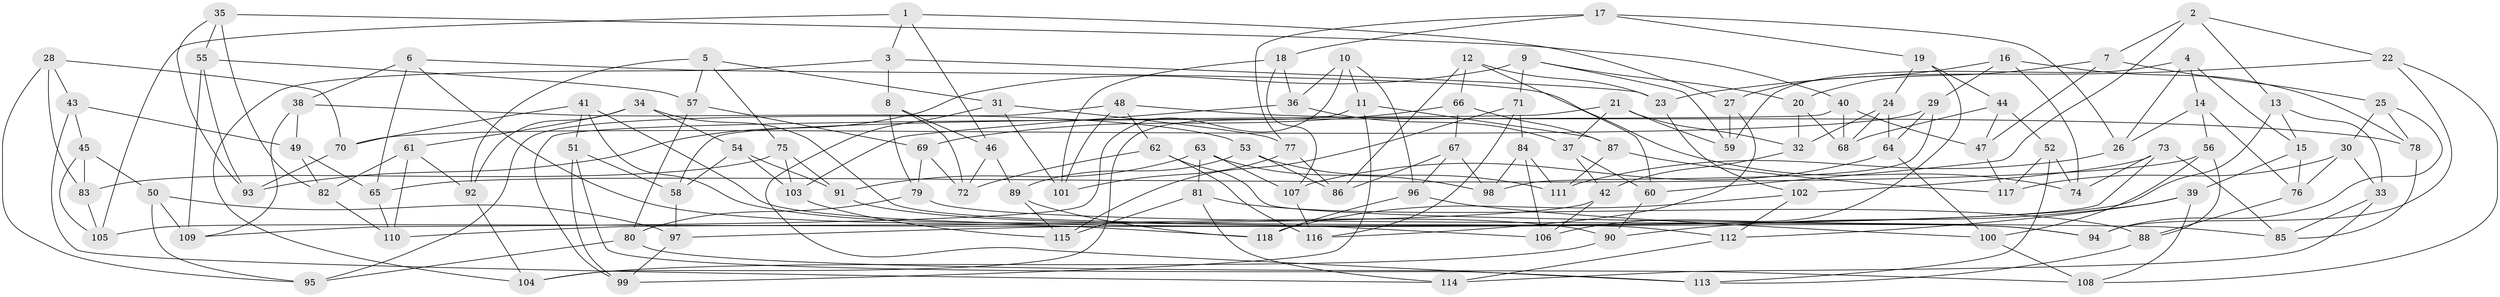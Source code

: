 // Generated by graph-tools (version 1.1) at 2025/02/03/09/25 03:02:54]
// undirected, 118 vertices, 236 edges
graph export_dot {
graph [start="1"]
  node [color=gray90,style=filled];
  1;
  2;
  3;
  4;
  5;
  6;
  7;
  8;
  9;
  10;
  11;
  12;
  13;
  14;
  15;
  16;
  17;
  18;
  19;
  20;
  21;
  22;
  23;
  24;
  25;
  26;
  27;
  28;
  29;
  30;
  31;
  32;
  33;
  34;
  35;
  36;
  37;
  38;
  39;
  40;
  41;
  42;
  43;
  44;
  45;
  46;
  47;
  48;
  49;
  50;
  51;
  52;
  53;
  54;
  55;
  56;
  57;
  58;
  59;
  60;
  61;
  62;
  63;
  64;
  65;
  66;
  67;
  68;
  69;
  70;
  71;
  72;
  73;
  74;
  75;
  76;
  77;
  78;
  79;
  80;
  81;
  82;
  83;
  84;
  85;
  86;
  87;
  88;
  89;
  90;
  91;
  92;
  93;
  94;
  95;
  96;
  97;
  98;
  99;
  100;
  101;
  102;
  103;
  104;
  105;
  106;
  107;
  108;
  109;
  110;
  111;
  112;
  113;
  114;
  115;
  116;
  117;
  118;
  1 -- 3;
  1 -- 27;
  1 -- 105;
  1 -- 46;
  2 -- 22;
  2 -- 13;
  2 -- 7;
  2 -- 60;
  3 -- 8;
  3 -- 104;
  3 -- 23;
  4 -- 59;
  4 -- 26;
  4 -- 14;
  4 -- 15;
  5 -- 31;
  5 -- 57;
  5 -- 75;
  5 -- 92;
  6 -- 38;
  6 -- 118;
  6 -- 65;
  6 -- 74;
  7 -- 25;
  7 -- 47;
  7 -- 20;
  8 -- 72;
  8 -- 79;
  8 -- 46;
  9 -- 71;
  9 -- 93;
  9 -- 20;
  9 -- 59;
  10 -- 36;
  10 -- 96;
  10 -- 109;
  10 -- 11;
  11 -- 87;
  11 -- 104;
  11 -- 99;
  12 -- 66;
  12 -- 86;
  12 -- 60;
  12 -- 23;
  13 -- 33;
  13 -- 15;
  13 -- 97;
  14 -- 56;
  14 -- 76;
  14 -- 26;
  15 -- 39;
  15 -- 76;
  16 -- 74;
  16 -- 29;
  16 -- 27;
  16 -- 78;
  17 -- 77;
  17 -- 26;
  17 -- 19;
  17 -- 18;
  18 -- 36;
  18 -- 107;
  18 -- 101;
  19 -- 24;
  19 -- 106;
  19 -- 44;
  20 -- 68;
  20 -- 32;
  21 -- 59;
  21 -- 58;
  21 -- 32;
  21 -- 37;
  22 -- 94;
  22 -- 108;
  22 -- 23;
  23 -- 102;
  24 -- 64;
  24 -- 68;
  24 -- 32;
  25 -- 78;
  25 -- 30;
  25 -- 94;
  26 -- 111;
  27 -- 59;
  27 -- 116;
  28 -- 43;
  28 -- 70;
  28 -- 83;
  28 -- 95;
  29 -- 98;
  29 -- 64;
  29 -- 70;
  30 -- 76;
  30 -- 117;
  30 -- 33;
  31 -- 77;
  31 -- 113;
  31 -- 101;
  32 -- 42;
  33 -- 114;
  33 -- 85;
  34 -- 112;
  34 -- 54;
  34 -- 92;
  34 -- 61;
  35 -- 82;
  35 -- 93;
  35 -- 55;
  35 -- 40;
  36 -- 37;
  36 -- 103;
  37 -- 60;
  37 -- 42;
  38 -- 53;
  38 -- 49;
  38 -- 109;
  39 -- 112;
  39 -- 108;
  39 -- 90;
  40 -- 68;
  40 -- 99;
  40 -- 47;
  41 -- 94;
  41 -- 51;
  41 -- 70;
  41 -- 90;
  42 -- 110;
  42 -- 106;
  43 -- 114;
  43 -- 45;
  43 -- 49;
  44 -- 68;
  44 -- 47;
  44 -- 52;
  45 -- 83;
  45 -- 50;
  45 -- 105;
  46 -- 72;
  46 -- 89;
  47 -- 117;
  48 -- 95;
  48 -- 101;
  48 -- 62;
  48 -- 78;
  49 -- 65;
  49 -- 82;
  50 -- 109;
  50 -- 97;
  50 -- 95;
  51 -- 113;
  51 -- 58;
  51 -- 99;
  52 -- 117;
  52 -- 113;
  52 -- 74;
  53 -- 111;
  53 -- 86;
  53 -- 89;
  54 -- 58;
  54 -- 91;
  54 -- 103;
  55 -- 109;
  55 -- 93;
  55 -- 57;
  56 -- 100;
  56 -- 88;
  56 -- 65;
  57 -- 80;
  57 -- 69;
  58 -- 97;
  60 -- 90;
  61 -- 92;
  61 -- 82;
  61 -- 110;
  62 -- 72;
  62 -- 116;
  62 -- 85;
  63 -- 91;
  63 -- 107;
  63 -- 98;
  63 -- 81;
  64 -- 100;
  64 -- 107;
  65 -- 110;
  66 -- 87;
  66 -- 67;
  66 -- 69;
  67 -- 96;
  67 -- 98;
  67 -- 86;
  69 -- 79;
  69 -- 72;
  70 -- 93;
  71 -- 84;
  71 -- 116;
  71 -- 115;
  73 -- 74;
  73 -- 102;
  73 -- 105;
  73 -- 85;
  75 -- 83;
  75 -- 103;
  75 -- 91;
  76 -- 88;
  77 -- 86;
  77 -- 101;
  78 -- 85;
  79 -- 94;
  79 -- 80;
  80 -- 108;
  80 -- 95;
  81 -- 114;
  81 -- 115;
  81 -- 88;
  82 -- 110;
  83 -- 105;
  84 -- 106;
  84 -- 98;
  84 -- 111;
  87 -- 111;
  87 -- 117;
  88 -- 113;
  89 -- 115;
  89 -- 118;
  90 -- 104;
  91 -- 106;
  92 -- 104;
  96 -- 118;
  96 -- 100;
  97 -- 99;
  100 -- 108;
  102 -- 112;
  102 -- 118;
  103 -- 115;
  107 -- 116;
  112 -- 114;
}
